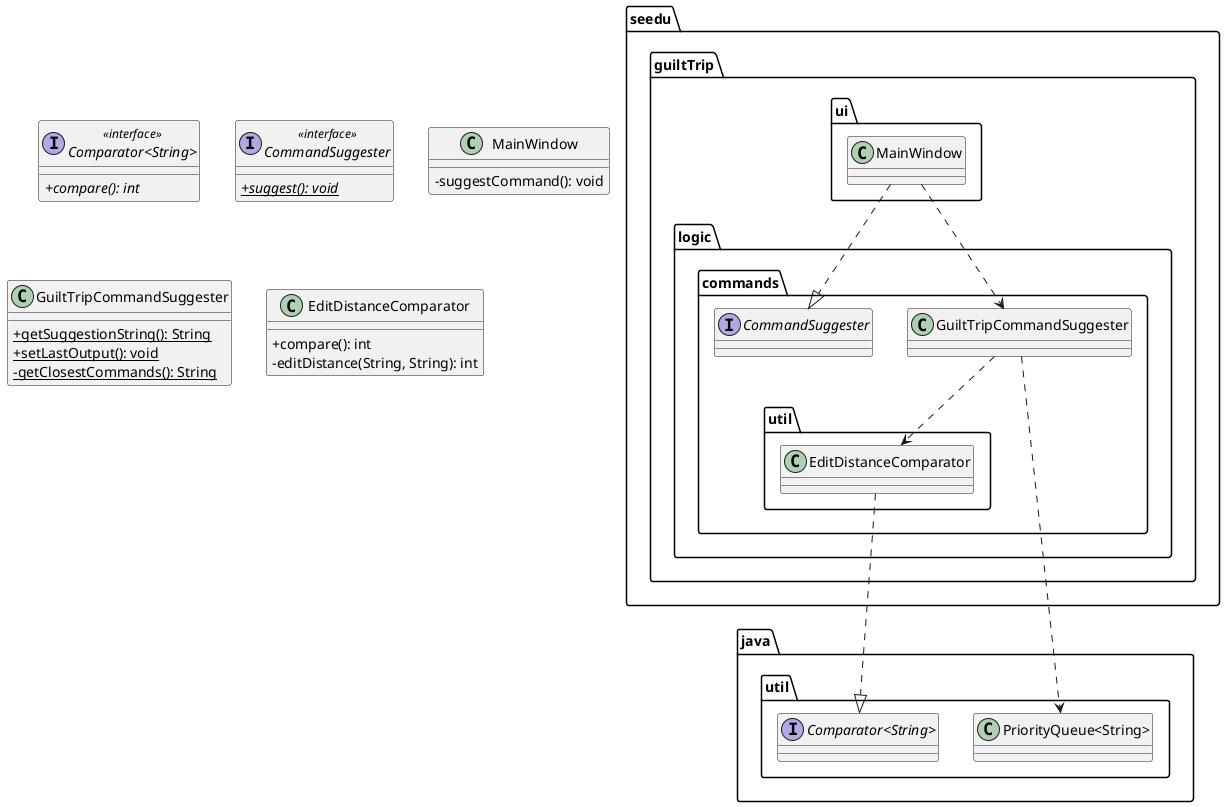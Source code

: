 @startuml

skinparam classAttributeIconSize 0

package seedu.guiltTrip {
    package ui {
        Class MainWindow
    }
    package logic.commands {
        Class GuiltTripCommandSuggester
        Interface CommandSuggester
        package util {
            Class EditDistanceComparator
        }
    }
}

package java.util {
    Interface "Comparator<String>"
    Class "PriorityQueue<String>"
}

MainWindow ..|> CommandSuggester
MainWindow ..> GuiltTripCommandSuggester
GuiltTripCommandSuggester ..> EditDistanceComparator
GuiltTripCommandSuggester ..> "PriorityQueue<String>"
EditDistanceComparator ..|> "Comparator<String>"

Interface "Comparator<String>" <<interface>> {
    {abstract} + compare(): int
}

Interface CommandSuggester <<interface>> {
    {abstract} {static} +suggest(): void
}

Class MainWindow {
    -suggestCommand(): void
}

Class GuiltTripCommandSuggester {
    {static} +getSuggestionString(): String
    {static} +setLastOutput(): void
    {static} -getClosestCommands(): String
}

Class EditDistanceComparator {
    + compare(): int
    - editDistance(String, String): int
}

@enduml

